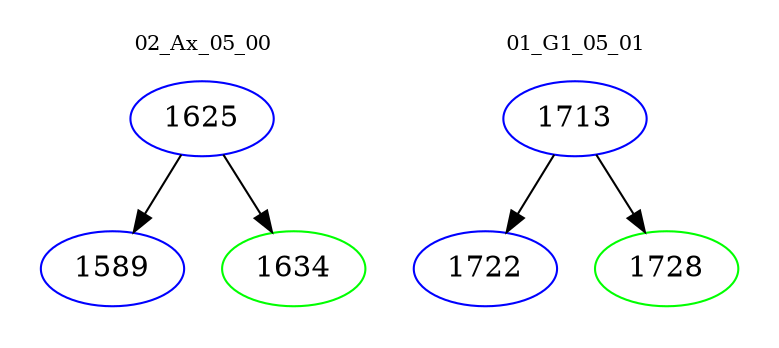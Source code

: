 digraph{
subgraph cluster_0 {
color = white
label = "02_Ax_05_00";
fontsize=10;
T0_1625 [label="1625", color="blue"]
T0_1625 -> T0_1589 [color="black"]
T0_1589 [label="1589", color="blue"]
T0_1625 -> T0_1634 [color="black"]
T0_1634 [label="1634", color="green"]
}
subgraph cluster_1 {
color = white
label = "01_G1_05_01";
fontsize=10;
T1_1713 [label="1713", color="blue"]
T1_1713 -> T1_1722 [color="black"]
T1_1722 [label="1722", color="blue"]
T1_1713 -> T1_1728 [color="black"]
T1_1728 [label="1728", color="green"]
}
}

